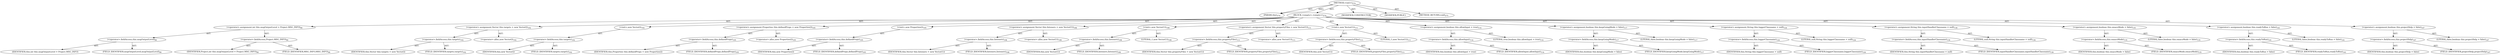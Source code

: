 digraph "&lt;init&gt;" {  
"111669149701" [label = <(METHOD,&lt;init&gt;)<SUB>274</SUB>> ]
"115964117006" [label = <(PARAM,this)<SUB>274</SUB>> ]
"25769803798" [label = <(BLOCK,&lt;empty&gt;,&lt;empty&gt;)<SUB>274</SUB>> ]
"30064771118" [label = <(&lt;operator&gt;.assignment,int this.msgOutputLevel = Project.MSG_INFO)<SUB>90</SUB>> ]
"30064771119" [label = <(&lt;operator&gt;.fieldAccess,this.msgOutputLevel)<SUB>90</SUB>> ]
"68719476784" [label = <(IDENTIFIER,this,int this.msgOutputLevel = Project.MSG_INFO)> ]
"55834574857" [label = <(FIELD_IDENTIFIER,msgOutputLevel,msgOutputLevel)<SUB>90</SUB>> ]
"30064771120" [label = <(&lt;operator&gt;.fieldAccess,Project.MSG_INFO)<SUB>90</SUB>> ]
"68719476785" [label = <(IDENTIFIER,Project,int this.msgOutputLevel = Project.MSG_INFO)<SUB>90</SUB>> ]
"55834574858" [label = <(FIELD_IDENTIFIER,MSG_INFO,MSG_INFO)<SUB>90</SUB>> ]
"30064771121" [label = <(&lt;operator&gt;.assignment,Vector this.targets = new Vector())<SUB>102</SUB>> ]
"30064771122" [label = <(&lt;operator&gt;.fieldAccess,this.targets)<SUB>102</SUB>> ]
"68719476786" [label = <(IDENTIFIER,this,Vector this.targets = new Vector())> ]
"55834574859" [label = <(FIELD_IDENTIFIER,targets,targets)<SUB>102</SUB>> ]
"30064771123" [label = <(&lt;operator&gt;.alloc,new Vector())<SUB>102</SUB>> ]
"30064771124" [label = <(&lt;init&gt;,new Vector())<SUB>102</SUB>> ]
"30064771125" [label = <(&lt;operator&gt;.fieldAccess,this.targets)<SUB>102</SUB>> ]
"68719476787" [label = <(IDENTIFIER,this,new Vector())> ]
"55834574860" [label = <(FIELD_IDENTIFIER,targets,targets)<SUB>102</SUB>> ]
"30064771126" [label = <(&lt;operator&gt;.assignment,Properties this.definedProps = new Properties())<SUB>105</SUB>> ]
"30064771127" [label = <(&lt;operator&gt;.fieldAccess,this.definedProps)<SUB>105</SUB>> ]
"68719476788" [label = <(IDENTIFIER,this,Properties this.definedProps = new Properties())> ]
"55834574861" [label = <(FIELD_IDENTIFIER,definedProps,definedProps)<SUB>105</SUB>> ]
"30064771128" [label = <(&lt;operator&gt;.alloc,new Properties())<SUB>105</SUB>> ]
"30064771129" [label = <(&lt;init&gt;,new Properties())<SUB>105</SUB>> ]
"30064771130" [label = <(&lt;operator&gt;.fieldAccess,this.definedProps)<SUB>105</SUB>> ]
"68719476789" [label = <(IDENTIFIER,this,new Properties())> ]
"55834574862" [label = <(FIELD_IDENTIFIER,definedProps,definedProps)<SUB>105</SUB>> ]
"30064771131" [label = <(&lt;operator&gt;.assignment,Vector this.listeners = new Vector(1))<SUB>108</SUB>> ]
"30064771132" [label = <(&lt;operator&gt;.fieldAccess,this.listeners)<SUB>108</SUB>> ]
"68719476790" [label = <(IDENTIFIER,this,Vector this.listeners = new Vector(1))> ]
"55834574863" [label = <(FIELD_IDENTIFIER,listeners,listeners)<SUB>108</SUB>> ]
"30064771133" [label = <(&lt;operator&gt;.alloc,new Vector(1))<SUB>108</SUB>> ]
"30064771134" [label = <(&lt;init&gt;,new Vector(1))<SUB>108</SUB>> ]
"30064771135" [label = <(&lt;operator&gt;.fieldAccess,this.listeners)<SUB>108</SUB>> ]
"68719476791" [label = <(IDENTIFIER,this,new Vector(1))> ]
"55834574864" [label = <(FIELD_IDENTIFIER,listeners,listeners)<SUB>108</SUB>> ]
"90194313225" [label = <(LITERAL,1,new Vector(1))<SUB>108</SUB>> ]
"30064771136" [label = <(&lt;operator&gt;.assignment,Vector this.propertyFiles = new Vector(1))<SUB>111</SUB>> ]
"30064771137" [label = <(&lt;operator&gt;.fieldAccess,this.propertyFiles)<SUB>111</SUB>> ]
"68719476792" [label = <(IDENTIFIER,this,Vector this.propertyFiles = new Vector(1))> ]
"55834574865" [label = <(FIELD_IDENTIFIER,propertyFiles,propertyFiles)<SUB>111</SUB>> ]
"30064771138" [label = <(&lt;operator&gt;.alloc,new Vector(1))<SUB>111</SUB>> ]
"30064771139" [label = <(&lt;init&gt;,new Vector(1))<SUB>111</SUB>> ]
"30064771140" [label = <(&lt;operator&gt;.fieldAccess,this.propertyFiles)<SUB>111</SUB>> ]
"68719476793" [label = <(IDENTIFIER,this,new Vector(1))> ]
"55834574866" [label = <(FIELD_IDENTIFIER,propertyFiles,propertyFiles)<SUB>111</SUB>> ]
"90194313226" [label = <(LITERAL,1,new Vector(1))<SUB>111</SUB>> ]
"30064771141" [label = <(&lt;operator&gt;.assignment,boolean this.allowInput = true)<SUB>114</SUB>> ]
"30064771142" [label = <(&lt;operator&gt;.fieldAccess,this.allowInput)<SUB>114</SUB>> ]
"68719476794" [label = <(IDENTIFIER,this,boolean this.allowInput = true)> ]
"55834574867" [label = <(FIELD_IDENTIFIER,allowInput,allowInput)<SUB>114</SUB>> ]
"90194313227" [label = <(LITERAL,true,boolean this.allowInput = true)<SUB>114</SUB>> ]
"30064771143" [label = <(&lt;operator&gt;.assignment,boolean this.keepGoingMode = false)<SUB>117</SUB>> ]
"30064771144" [label = <(&lt;operator&gt;.fieldAccess,this.keepGoingMode)<SUB>117</SUB>> ]
"68719476795" [label = <(IDENTIFIER,this,boolean this.keepGoingMode = false)> ]
"55834574868" [label = <(FIELD_IDENTIFIER,keepGoingMode,keepGoingMode)<SUB>117</SUB>> ]
"90194313228" [label = <(LITERAL,false,boolean this.keepGoingMode = false)<SUB>117</SUB>> ]
"30064771145" [label = <(&lt;operator&gt;.assignment,String this.loggerClassname = null)<SUB>124</SUB>> ]
"30064771146" [label = <(&lt;operator&gt;.fieldAccess,this.loggerClassname)<SUB>124</SUB>> ]
"68719476796" [label = <(IDENTIFIER,this,String this.loggerClassname = null)> ]
"55834574869" [label = <(FIELD_IDENTIFIER,loggerClassname,loggerClassname)<SUB>124</SUB>> ]
"90194313229" [label = <(LITERAL,null,String this.loggerClassname = null)<SUB>124</SUB>> ]
"30064771147" [label = <(&lt;operator&gt;.assignment,String this.inputHandlerClassname = null)<SUB>130</SUB>> ]
"30064771148" [label = <(&lt;operator&gt;.fieldAccess,this.inputHandlerClassname)<SUB>130</SUB>> ]
"68719476797" [label = <(IDENTIFIER,this,String this.inputHandlerClassname = null)> ]
"55834574870" [label = <(FIELD_IDENTIFIER,inputHandlerClassname,inputHandlerClassname)<SUB>130</SUB>> ]
"90194313230" [label = <(LITERAL,null,String this.inputHandlerClassname = null)<SUB>130</SUB>> ]
"30064771149" [label = <(&lt;operator&gt;.assignment,boolean this.emacsMode = false)<SUB>135</SUB>> ]
"30064771150" [label = <(&lt;operator&gt;.fieldAccess,this.emacsMode)<SUB>135</SUB>> ]
"68719476798" [label = <(IDENTIFIER,this,boolean this.emacsMode = false)> ]
"55834574871" [label = <(FIELD_IDENTIFIER,emacsMode,emacsMode)<SUB>135</SUB>> ]
"90194313231" [label = <(LITERAL,false,boolean this.emacsMode = false)<SUB>135</SUB>> ]
"30064771151" [label = <(&lt;operator&gt;.assignment,boolean this.readyToRun = false)<SUB>141</SUB>> ]
"30064771152" [label = <(&lt;operator&gt;.fieldAccess,this.readyToRun)<SUB>141</SUB>> ]
"68719476799" [label = <(IDENTIFIER,this,boolean this.readyToRun = false)> ]
"55834574872" [label = <(FIELD_IDENTIFIER,readyToRun,readyToRun)<SUB>141</SUB>> ]
"90194313232" [label = <(LITERAL,false,boolean this.readyToRun = false)<SUB>141</SUB>> ]
"30064771153" [label = <(&lt;operator&gt;.assignment,boolean this.projectHelp = false)<SUB>147</SUB>> ]
"30064771154" [label = <(&lt;operator&gt;.fieldAccess,this.projectHelp)<SUB>147</SUB>> ]
"68719476800" [label = <(IDENTIFIER,this,boolean this.projectHelp = false)> ]
"55834574873" [label = <(FIELD_IDENTIFIER,projectHelp,projectHelp)<SUB>147</SUB>> ]
"90194313233" [label = <(LITERAL,false,boolean this.projectHelp = false)<SUB>147</SUB>> ]
"133143986207" [label = <(MODIFIER,CONSTRUCTOR)> ]
"133143986208" [label = <(MODIFIER,PUBLIC)> ]
"128849018885" [label = <(METHOD_RETURN,void)<SUB>275</SUB>> ]
  "111669149701" -> "115964117006"  [ label = "AST: "] 
  "111669149701" -> "25769803798"  [ label = "AST: "] 
  "111669149701" -> "133143986207"  [ label = "AST: "] 
  "111669149701" -> "133143986208"  [ label = "AST: "] 
  "111669149701" -> "128849018885"  [ label = "AST: "] 
  "25769803798" -> "30064771118"  [ label = "AST: "] 
  "25769803798" -> "30064771121"  [ label = "AST: "] 
  "25769803798" -> "30064771124"  [ label = "AST: "] 
  "25769803798" -> "30064771126"  [ label = "AST: "] 
  "25769803798" -> "30064771129"  [ label = "AST: "] 
  "25769803798" -> "30064771131"  [ label = "AST: "] 
  "25769803798" -> "30064771134"  [ label = "AST: "] 
  "25769803798" -> "30064771136"  [ label = "AST: "] 
  "25769803798" -> "30064771139"  [ label = "AST: "] 
  "25769803798" -> "30064771141"  [ label = "AST: "] 
  "25769803798" -> "30064771143"  [ label = "AST: "] 
  "25769803798" -> "30064771145"  [ label = "AST: "] 
  "25769803798" -> "30064771147"  [ label = "AST: "] 
  "25769803798" -> "30064771149"  [ label = "AST: "] 
  "25769803798" -> "30064771151"  [ label = "AST: "] 
  "25769803798" -> "30064771153"  [ label = "AST: "] 
  "30064771118" -> "30064771119"  [ label = "AST: "] 
  "30064771118" -> "30064771120"  [ label = "AST: "] 
  "30064771119" -> "68719476784"  [ label = "AST: "] 
  "30064771119" -> "55834574857"  [ label = "AST: "] 
  "30064771120" -> "68719476785"  [ label = "AST: "] 
  "30064771120" -> "55834574858"  [ label = "AST: "] 
  "30064771121" -> "30064771122"  [ label = "AST: "] 
  "30064771121" -> "30064771123"  [ label = "AST: "] 
  "30064771122" -> "68719476786"  [ label = "AST: "] 
  "30064771122" -> "55834574859"  [ label = "AST: "] 
  "30064771124" -> "30064771125"  [ label = "AST: "] 
  "30064771125" -> "68719476787"  [ label = "AST: "] 
  "30064771125" -> "55834574860"  [ label = "AST: "] 
  "30064771126" -> "30064771127"  [ label = "AST: "] 
  "30064771126" -> "30064771128"  [ label = "AST: "] 
  "30064771127" -> "68719476788"  [ label = "AST: "] 
  "30064771127" -> "55834574861"  [ label = "AST: "] 
  "30064771129" -> "30064771130"  [ label = "AST: "] 
  "30064771130" -> "68719476789"  [ label = "AST: "] 
  "30064771130" -> "55834574862"  [ label = "AST: "] 
  "30064771131" -> "30064771132"  [ label = "AST: "] 
  "30064771131" -> "30064771133"  [ label = "AST: "] 
  "30064771132" -> "68719476790"  [ label = "AST: "] 
  "30064771132" -> "55834574863"  [ label = "AST: "] 
  "30064771134" -> "30064771135"  [ label = "AST: "] 
  "30064771134" -> "90194313225"  [ label = "AST: "] 
  "30064771135" -> "68719476791"  [ label = "AST: "] 
  "30064771135" -> "55834574864"  [ label = "AST: "] 
  "30064771136" -> "30064771137"  [ label = "AST: "] 
  "30064771136" -> "30064771138"  [ label = "AST: "] 
  "30064771137" -> "68719476792"  [ label = "AST: "] 
  "30064771137" -> "55834574865"  [ label = "AST: "] 
  "30064771139" -> "30064771140"  [ label = "AST: "] 
  "30064771139" -> "90194313226"  [ label = "AST: "] 
  "30064771140" -> "68719476793"  [ label = "AST: "] 
  "30064771140" -> "55834574866"  [ label = "AST: "] 
  "30064771141" -> "30064771142"  [ label = "AST: "] 
  "30064771141" -> "90194313227"  [ label = "AST: "] 
  "30064771142" -> "68719476794"  [ label = "AST: "] 
  "30064771142" -> "55834574867"  [ label = "AST: "] 
  "30064771143" -> "30064771144"  [ label = "AST: "] 
  "30064771143" -> "90194313228"  [ label = "AST: "] 
  "30064771144" -> "68719476795"  [ label = "AST: "] 
  "30064771144" -> "55834574868"  [ label = "AST: "] 
  "30064771145" -> "30064771146"  [ label = "AST: "] 
  "30064771145" -> "90194313229"  [ label = "AST: "] 
  "30064771146" -> "68719476796"  [ label = "AST: "] 
  "30064771146" -> "55834574869"  [ label = "AST: "] 
  "30064771147" -> "30064771148"  [ label = "AST: "] 
  "30064771147" -> "90194313230"  [ label = "AST: "] 
  "30064771148" -> "68719476797"  [ label = "AST: "] 
  "30064771148" -> "55834574870"  [ label = "AST: "] 
  "30064771149" -> "30064771150"  [ label = "AST: "] 
  "30064771149" -> "90194313231"  [ label = "AST: "] 
  "30064771150" -> "68719476798"  [ label = "AST: "] 
  "30064771150" -> "55834574871"  [ label = "AST: "] 
  "30064771151" -> "30064771152"  [ label = "AST: "] 
  "30064771151" -> "90194313232"  [ label = "AST: "] 
  "30064771152" -> "68719476799"  [ label = "AST: "] 
  "30064771152" -> "55834574872"  [ label = "AST: "] 
  "30064771153" -> "30064771154"  [ label = "AST: "] 
  "30064771153" -> "90194313233"  [ label = "AST: "] 
  "30064771154" -> "68719476800"  [ label = "AST: "] 
  "30064771154" -> "55834574873"  [ label = "AST: "] 
  "111669149701" -> "115964117006"  [ label = "DDG: "] 
}
